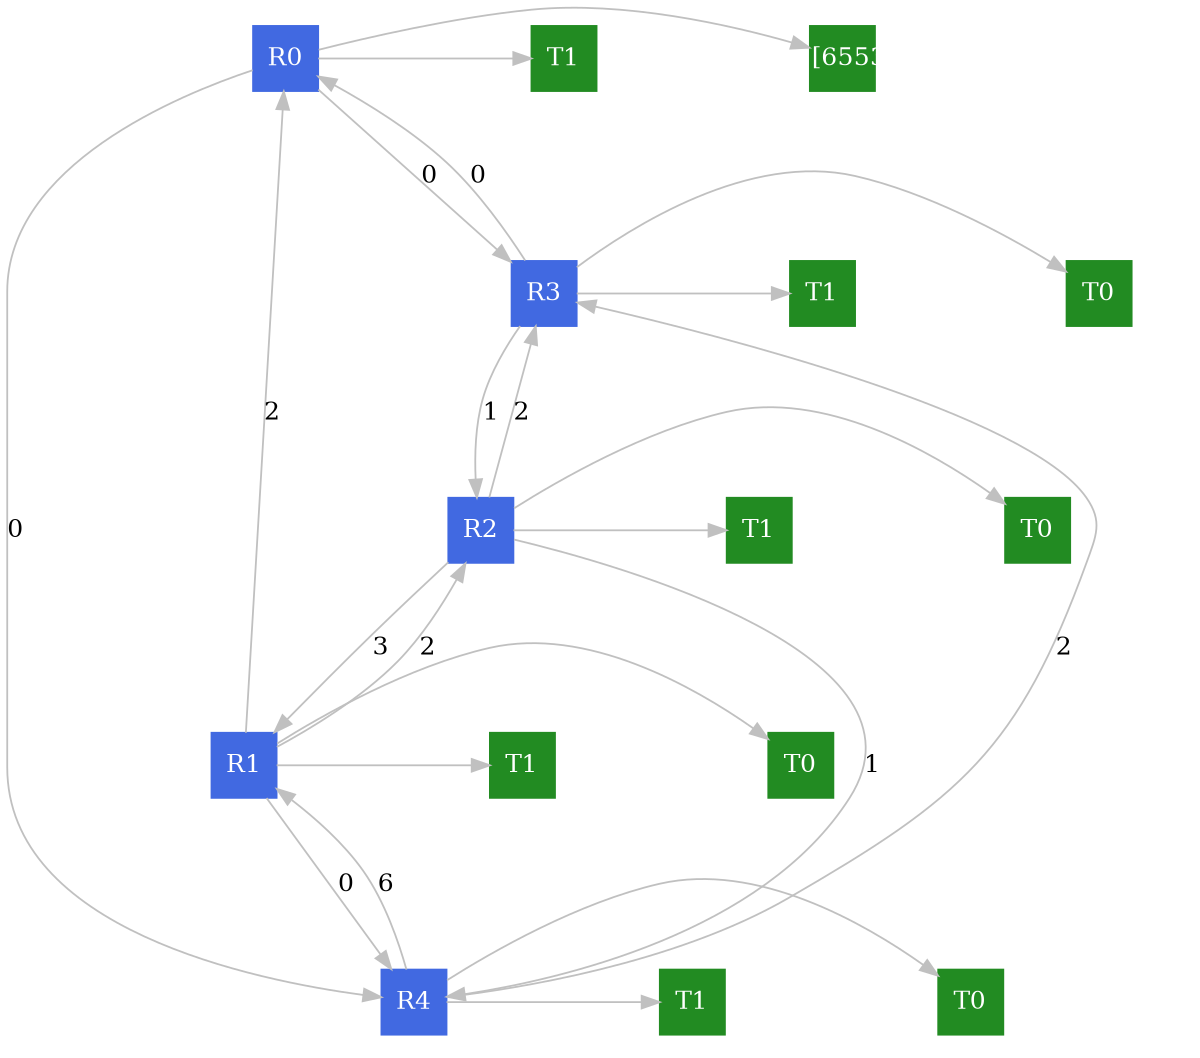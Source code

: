 digraph G {
    edge [color=gray, penwidth=1];
    size="8,8";
    ratio="fill";
 subgraph routers {
 node [shape=box, style=filled, color=royalblue, fixedsize=true, width=0.5, height=0.5, fontcolor=white];
        0 [label="R0"];
        1 [label="R1"];
        2 [label="R2"];
        3 [label="R3"];
        4 [label="R4"];
  }
 subgraph terminales {
  node [shape=box, style=filled, color=forestgreen, fixedsize=true, width=0.5, height=0.5, fontcolor=white];
00 [label="T0 [65539]"];
01 [label="T1"];
10 [label="T0"];
11 [label="T1"];
20 [label="T0"];
21 [label="T1"];
30 [label="T0"];
31 [label="T1"];
40 [label="T0"];
41 [label="T1"];
 }
    0 -> 3 [label="0"];
    0 -> 4 [label="0"];
    1 -> 0 [label="2"];
    1 -> 2 [label="2"];
    1 -> 4 [label="0"];
    2 -> 1 [label="3"];
    2 -> 3 [label="2"];
    2 -> 4 [label="1"];
    3 -> 0 [label="0"];
    3 -> 2 [label="1"];
    4 -> 1 [label="6"];
    4 -> 3 [label="2"];
    0 -> 00 [minlen=0.2];
    0 -> 01 [minlen=0.2];
    1 -> 10 [minlen=0.2];
    1 -> 11 [minlen=0.2];
    2 -> 20 [minlen=0.2];
    2 -> 21 [minlen=0.2];
    3 -> 30 [minlen=0.2];
    3 -> 31 [minlen=0.2];
    4 -> 40 [minlen=0.2];
    4 -> 41 [minlen=0.2];
}
